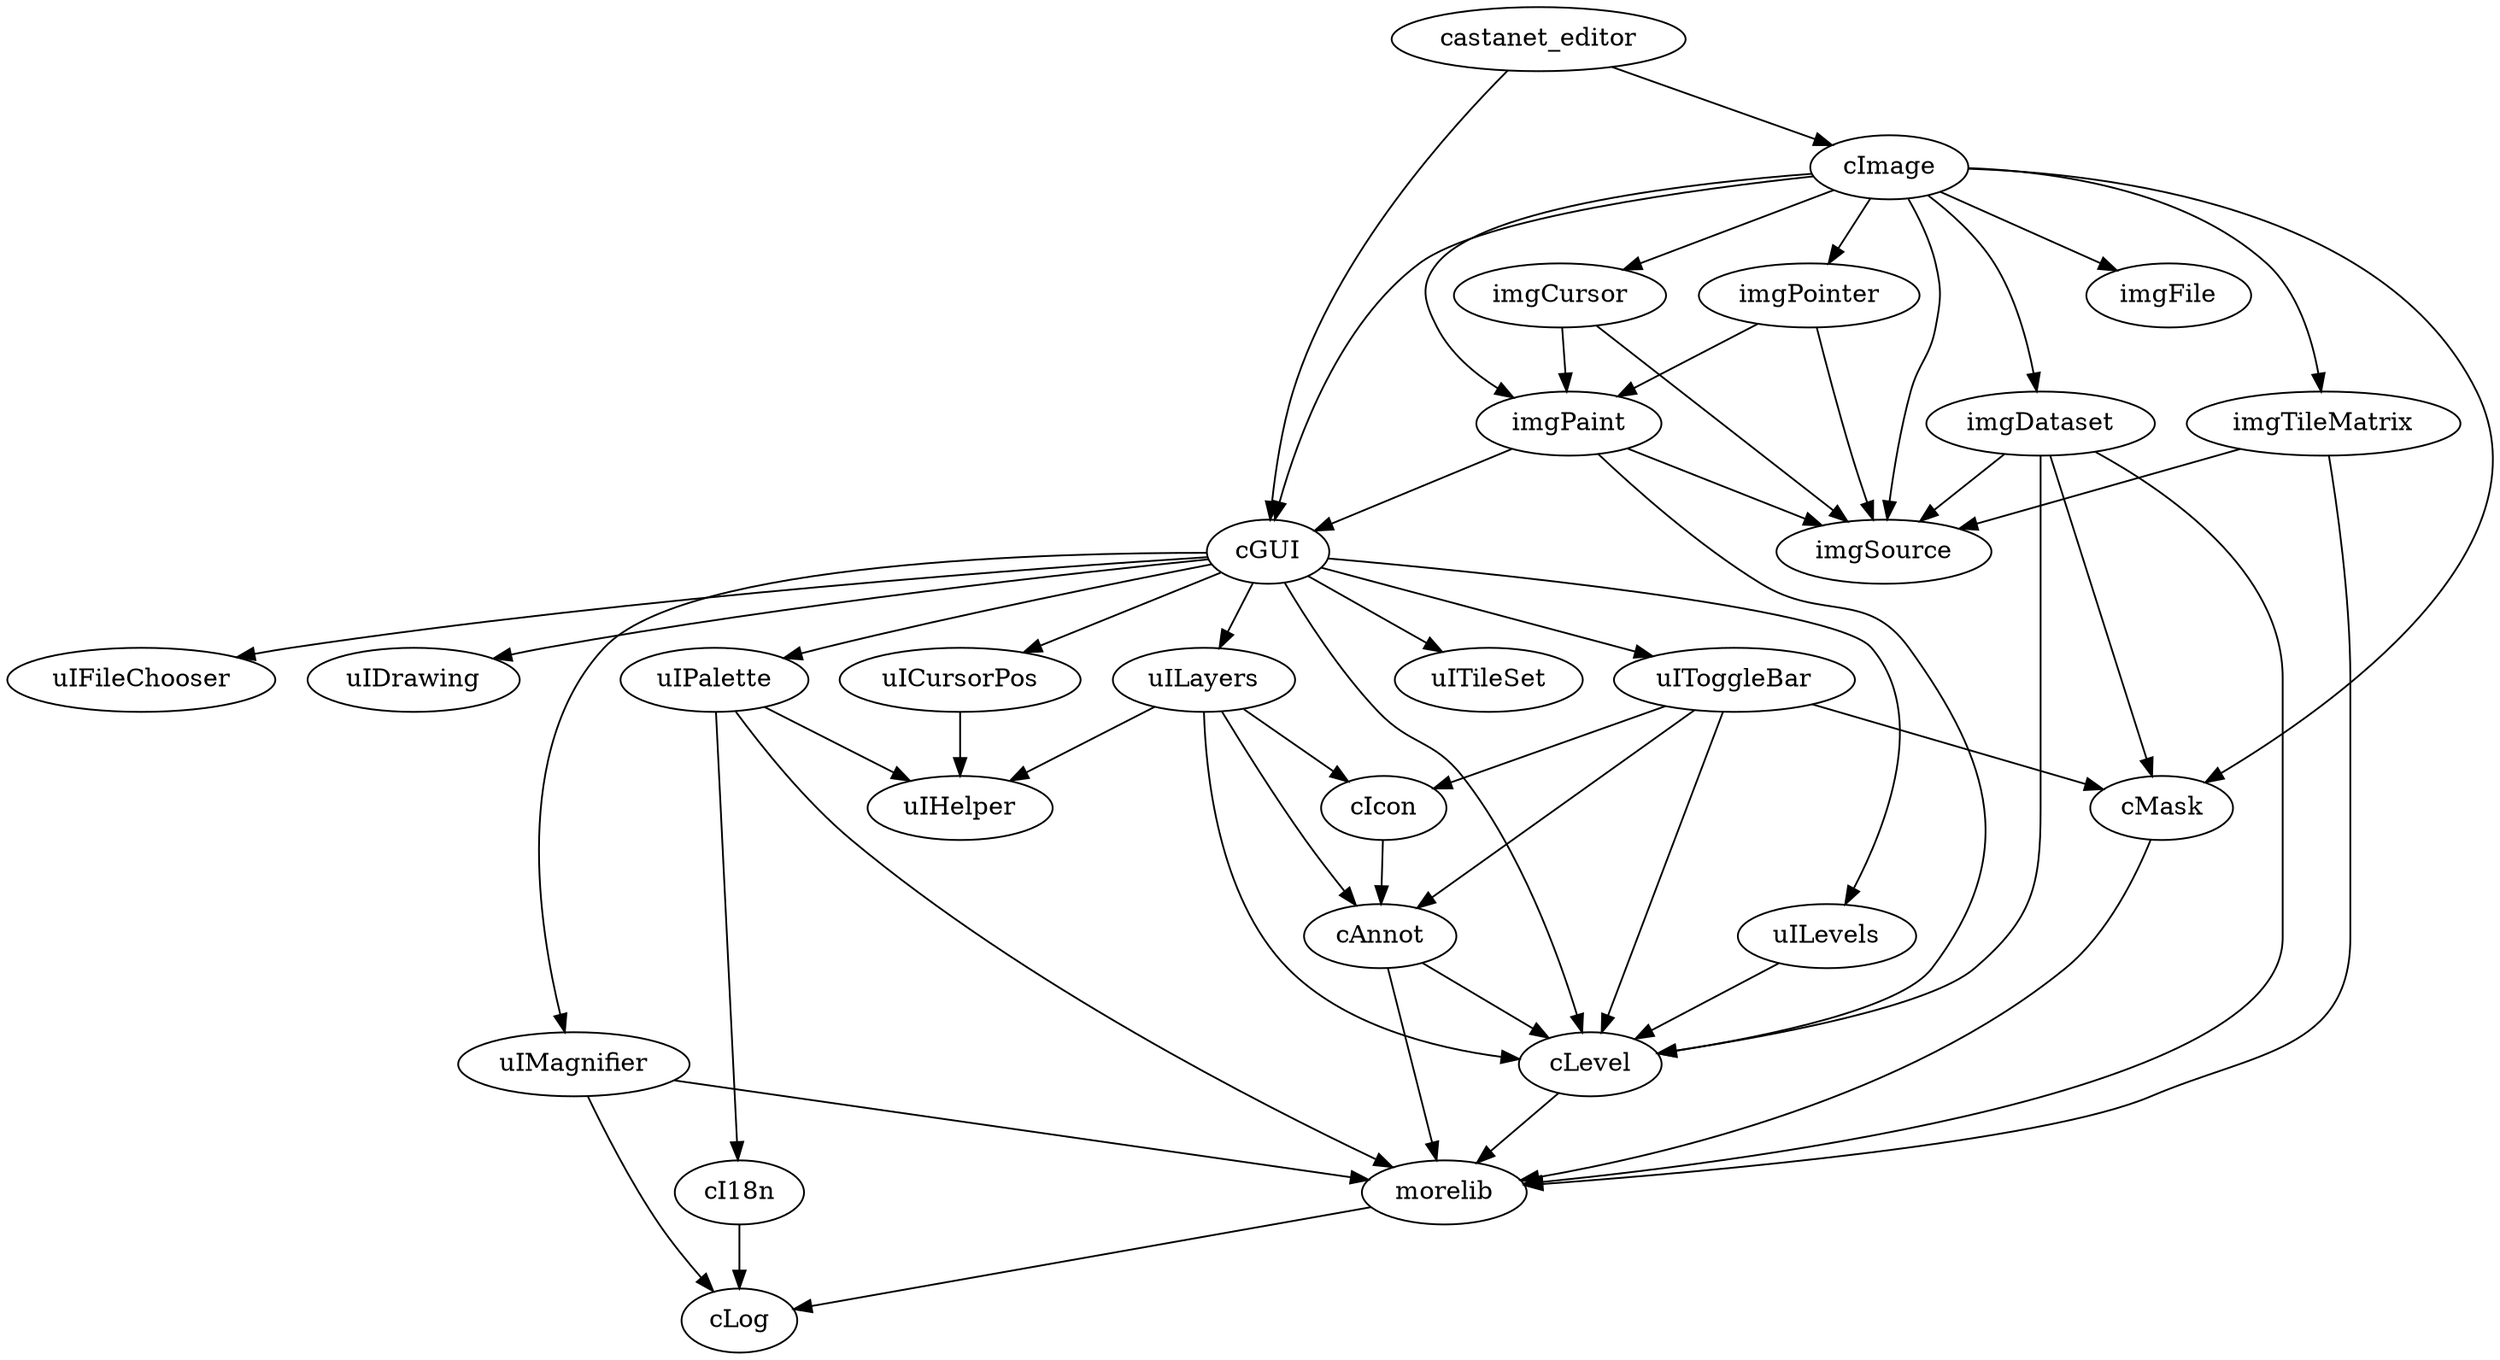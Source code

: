 digraph depend {
cAnnot -> morelib
cAnnot -> cLevel
cGUI -> uIToggleBar
cGUI -> uITileSet
cGUI -> uIPalette
cGUI -> uIMagnifier
cGUI -> uILevels
cGUI -> uILayers
cGUI -> uIFileChooser
cGUI -> uIDrawing
cGUI -> uICursorPos
cGUI -> cLevel
cI18n -> cLog
cIcon -> cAnnot
cImage -> imgTileMatrix
cImage -> imgSource
cImage -> imgPointer
cImage -> imgPaint
cImage -> imgFile
cImage -> imgDataset
cImage -> imgCursor
cImage -> cGUI
cImage -> cMask
cLevel -> morelib
cMask -> morelib
castanet_editor -> cImage
castanet_editor -> cGUI
imgCursor -> imgSource
imgCursor -> imgPaint
imgDataset -> morelib
imgDataset -> cMask
imgDataset -> cLevel
imgDataset -> imgSource
imgPaint -> imgSource
imgPaint -> cLevel
imgPaint -> cGUI
imgPointer -> imgSource
imgPointer -> imgPaint
imgTileMatrix -> morelib
imgTileMatrix -> imgSource
morelib -> cLog
uICursorPos -> uIHelper
uILayers -> uIHelper
uILayers -> cLevel
uILayers -> cIcon
uILayers -> cAnnot
uILevels -> cLevel
uIMagnifier -> morelib
uIMagnifier -> cLog
uIPalette -> uIHelper
uIPalette -> morelib
uIPalette -> cI18n
uIToggleBar -> cMask
uIToggleBar -> cLevel
uIToggleBar -> cIcon
uIToggleBar -> cAnnot
}

